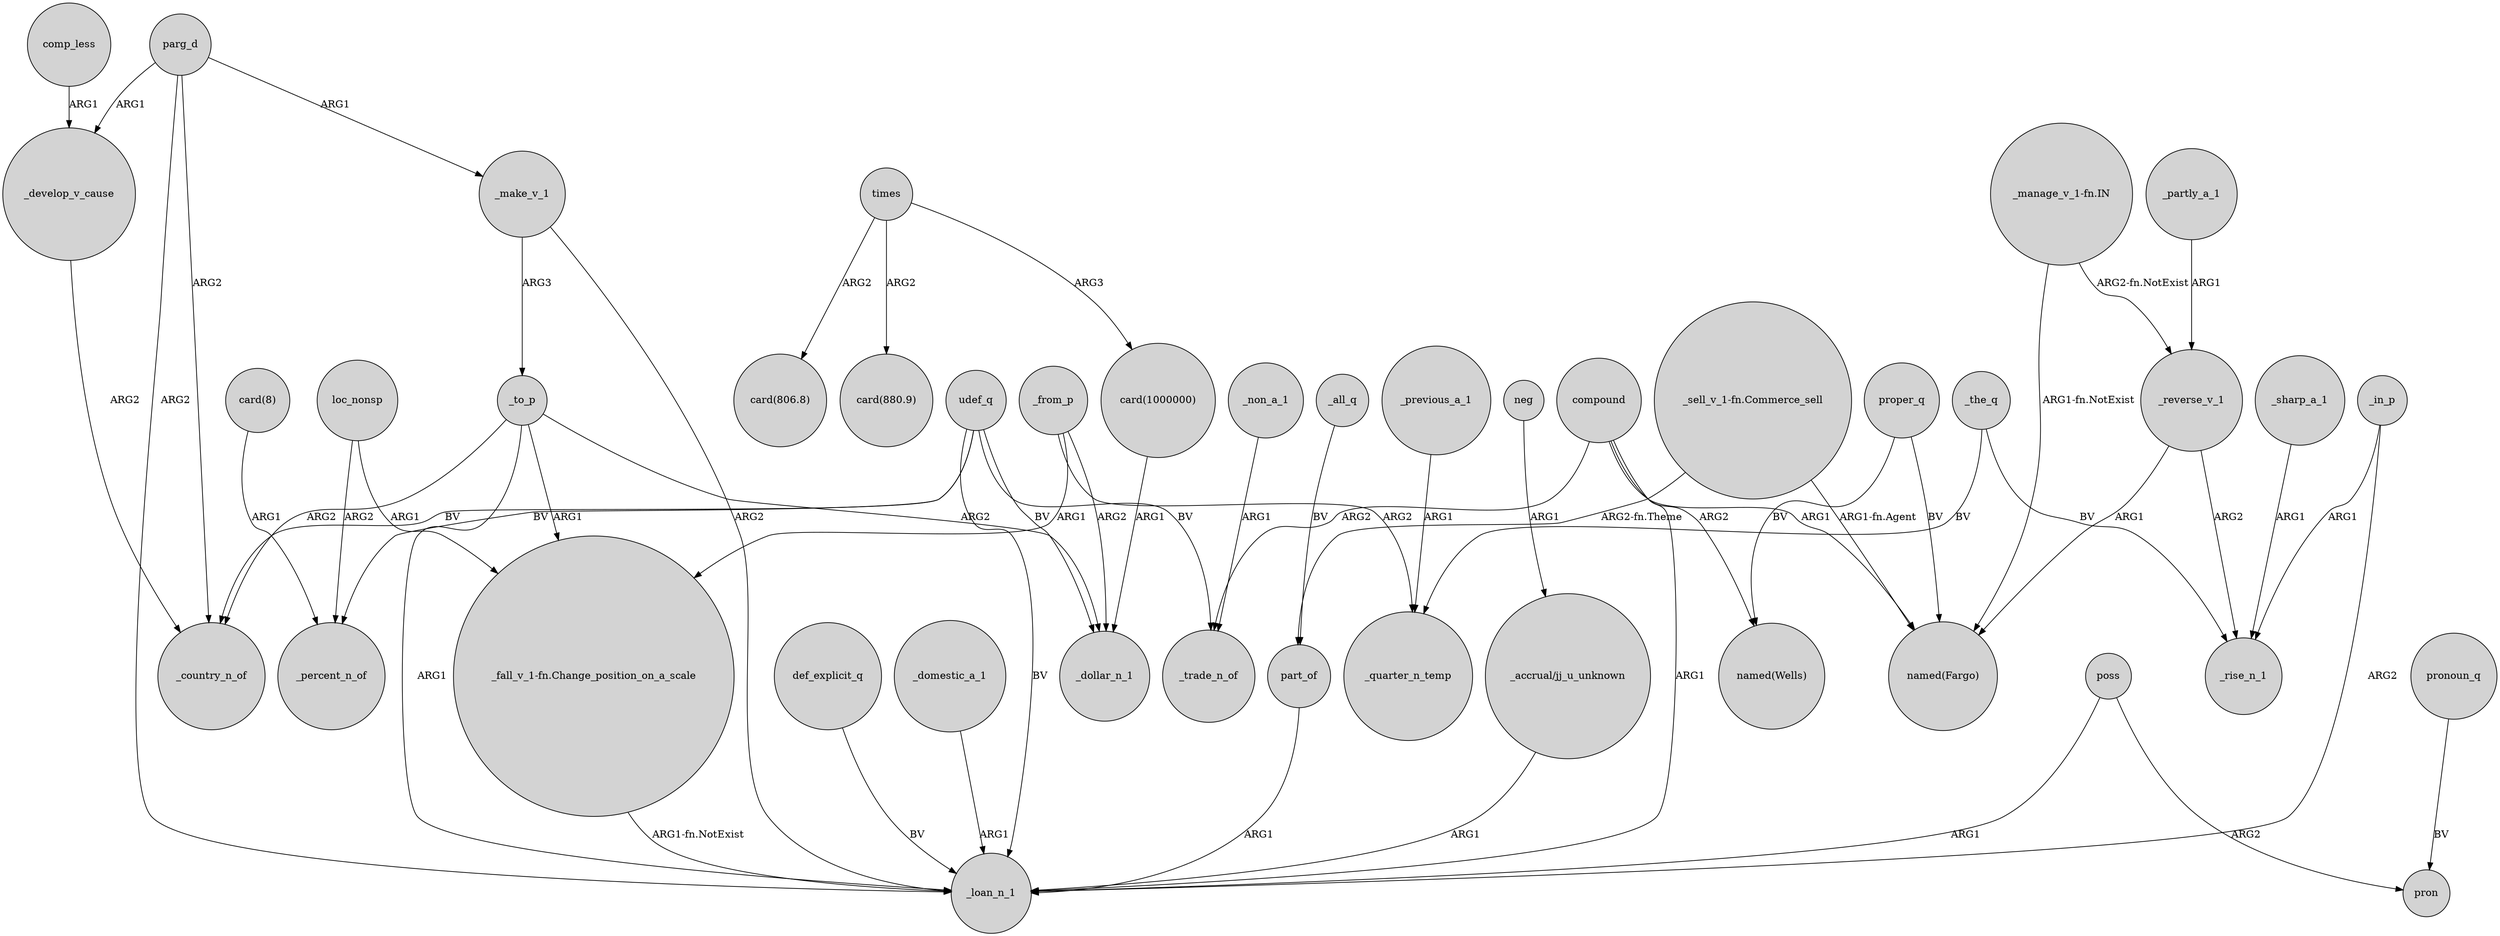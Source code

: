 digraph {
	node [shape=circle style=filled]
	_develop_v_cause -> _country_n_of [label=ARG2]
	parg_d -> _loan_n_1 [label=ARG2]
	"_accrual/jj_u_unknown" -> _loan_n_1 [label=ARG1]
	comp_less -> _develop_v_cause [label=ARG1]
	udef_q -> _trade_n_of [label=BV]
	"card(1000000)" -> _dollar_n_1 [label=ARG1]
	proper_q -> "named(Fargo)" [label=BV]
	_to_p -> _dollar_n_1 [label=ARG2]
	_all_q -> part_of [label=BV]
	poss -> pron [label=ARG2]
	_from_p -> "_fall_v_1-fn.Change_position_on_a_scale" [label=ARG1]
	_reverse_v_1 -> "named(Fargo)" [label=ARG1]
	parg_d -> _country_n_of [label=ARG2]
	_partly_a_1 -> _reverse_v_1 [label=ARG1]
	def_explicit_q -> _loan_n_1 [label=BV]
	_make_v_1 -> _loan_n_1 [label=ARG2]
	neg -> "_accrual/jj_u_unknown" [label=ARG1]
	compound -> "named(Fargo)" [label=ARG1]
	_the_q -> _quarter_n_temp [label=BV]
	loc_nonsp -> "_fall_v_1-fn.Change_position_on_a_scale" [label=ARG1]
	parg_d -> _develop_v_cause [label=ARG1]
	proper_q -> "named(Wells)" [label=BV]
	_in_p -> _rise_n_1 [label=ARG1]
	"_manage_v_1-fn.IN" -> "named(Fargo)" [label="ARG1-fn.NotExist"]
	_the_q -> _rise_n_1 [label=BV]
	udef_q -> _country_n_of [label=BV]
	pronoun_q -> pron [label=BV]
	times -> "card(806.8)" [label=ARG2]
	"_fall_v_1-fn.Change_position_on_a_scale" -> _loan_n_1 [label="ARG1-fn.NotExist"]
	_reverse_v_1 -> _rise_n_1 [label=ARG2]
	times -> "card(1000000)" [label=ARG3]
	loc_nonsp -> _percent_n_of [label=ARG2]
	compound -> "named(Wells)" [label=ARG2]
	compound -> _trade_n_of [label=ARG2]
	"_sell_v_1-fn.Commerce_sell" -> part_of [label="ARG2-fn.Theme"]
	times -> "card(880.9)" [label=ARG2]
	compound -> _loan_n_1 [label=ARG1]
	part_of -> _loan_n_1 [label=ARG1]
	_domestic_a_1 -> _loan_n_1 [label=ARG1]
	_previous_a_1 -> _quarter_n_temp [label=ARG1]
	_to_p -> _country_n_of [label=ARG2]
	_to_p -> "_fall_v_1-fn.Change_position_on_a_scale" [label=ARG1]
	_in_p -> _loan_n_1 [label=ARG2]
	_sharp_a_1 -> _rise_n_1 [label=ARG1]
	"card(8)" -> _percent_n_of [label=ARG1]
	parg_d -> _make_v_1 [label=ARG1]
	_from_p -> _quarter_n_temp [label=ARG2]
	_make_v_1 -> _to_p [label=ARG3]
	"_manage_v_1-fn.IN" -> _reverse_v_1 [label="ARG2-fn.NotExist"]
	udef_q -> _dollar_n_1 [label=BV]
	udef_q -> _percent_n_of [label=BV]
	_from_p -> _dollar_n_1 [label=ARG2]
	_non_a_1 -> _trade_n_of [label=ARG1]
	poss -> _loan_n_1 [label=ARG1]
	_to_p -> _loan_n_1 [label=ARG1]
	"_sell_v_1-fn.Commerce_sell" -> "named(Fargo)" [label="ARG1-fn.Agent"]
	udef_q -> _loan_n_1 [label=BV]
}
